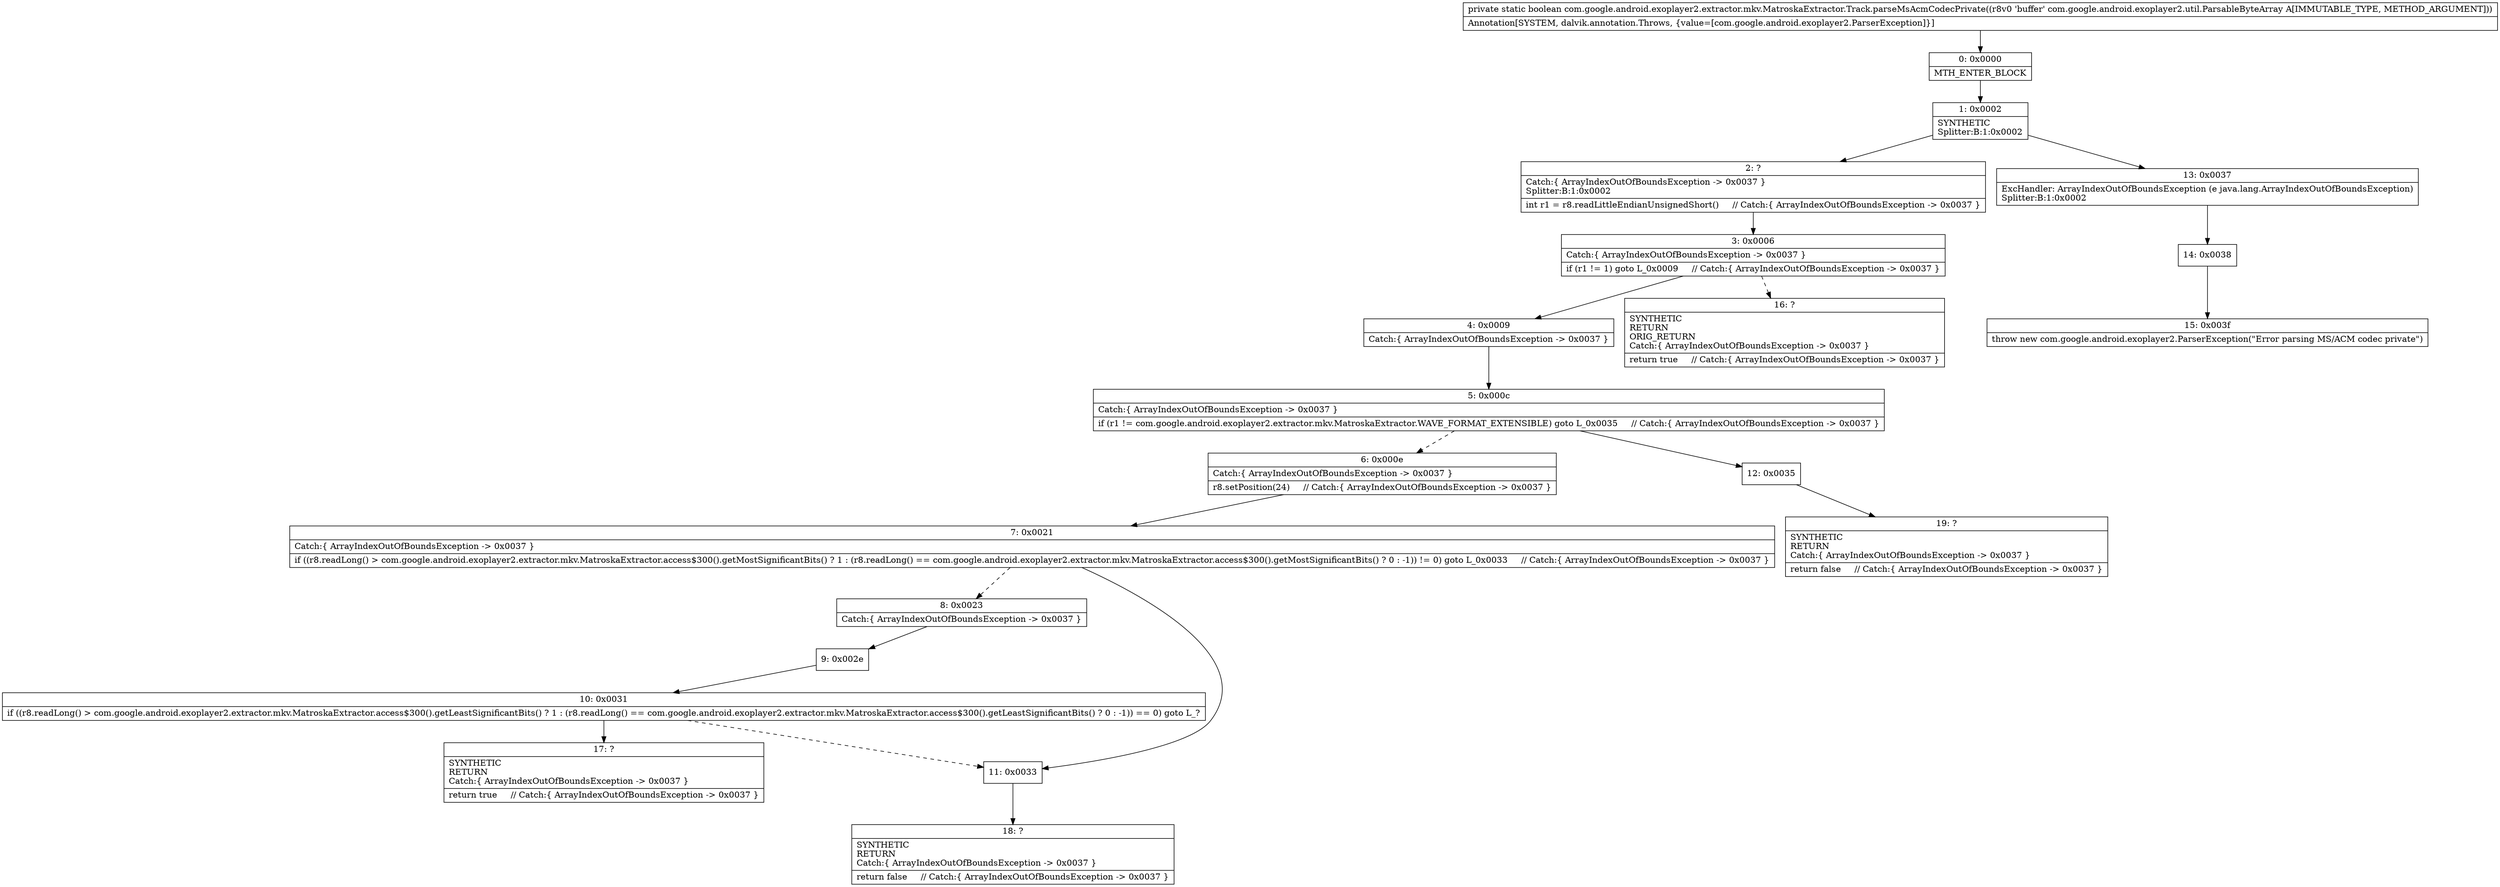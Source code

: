digraph "CFG forcom.google.android.exoplayer2.extractor.mkv.MatroskaExtractor.Track.parseMsAcmCodecPrivate(Lcom\/google\/android\/exoplayer2\/util\/ParsableByteArray;)Z" {
Node_0 [shape=record,label="{0\:\ 0x0000|MTH_ENTER_BLOCK\l}"];
Node_1 [shape=record,label="{1\:\ 0x0002|SYNTHETIC\lSplitter:B:1:0x0002\l}"];
Node_2 [shape=record,label="{2\:\ ?|Catch:\{ ArrayIndexOutOfBoundsException \-\> 0x0037 \}\lSplitter:B:1:0x0002\l|int r1 = r8.readLittleEndianUnsignedShort()     \/\/ Catch:\{ ArrayIndexOutOfBoundsException \-\> 0x0037 \}\l}"];
Node_3 [shape=record,label="{3\:\ 0x0006|Catch:\{ ArrayIndexOutOfBoundsException \-\> 0x0037 \}\l|if (r1 != 1) goto L_0x0009     \/\/ Catch:\{ ArrayIndexOutOfBoundsException \-\> 0x0037 \}\l}"];
Node_4 [shape=record,label="{4\:\ 0x0009|Catch:\{ ArrayIndexOutOfBoundsException \-\> 0x0037 \}\l}"];
Node_5 [shape=record,label="{5\:\ 0x000c|Catch:\{ ArrayIndexOutOfBoundsException \-\> 0x0037 \}\l|if (r1 != com.google.android.exoplayer2.extractor.mkv.MatroskaExtractor.WAVE_FORMAT_EXTENSIBLE) goto L_0x0035     \/\/ Catch:\{ ArrayIndexOutOfBoundsException \-\> 0x0037 \}\l}"];
Node_6 [shape=record,label="{6\:\ 0x000e|Catch:\{ ArrayIndexOutOfBoundsException \-\> 0x0037 \}\l|r8.setPosition(24)     \/\/ Catch:\{ ArrayIndexOutOfBoundsException \-\> 0x0037 \}\l}"];
Node_7 [shape=record,label="{7\:\ 0x0021|Catch:\{ ArrayIndexOutOfBoundsException \-\> 0x0037 \}\l|if ((r8.readLong() \> com.google.android.exoplayer2.extractor.mkv.MatroskaExtractor.access$300().getMostSignificantBits() ? 1 : (r8.readLong() == com.google.android.exoplayer2.extractor.mkv.MatroskaExtractor.access$300().getMostSignificantBits() ? 0 : \-1)) != 0) goto L_0x0033     \/\/ Catch:\{ ArrayIndexOutOfBoundsException \-\> 0x0037 \}\l}"];
Node_8 [shape=record,label="{8\:\ 0x0023|Catch:\{ ArrayIndexOutOfBoundsException \-\> 0x0037 \}\l}"];
Node_9 [shape=record,label="{9\:\ 0x002e}"];
Node_10 [shape=record,label="{10\:\ 0x0031|if ((r8.readLong() \> com.google.android.exoplayer2.extractor.mkv.MatroskaExtractor.access$300().getLeastSignificantBits() ? 1 : (r8.readLong() == com.google.android.exoplayer2.extractor.mkv.MatroskaExtractor.access$300().getLeastSignificantBits() ? 0 : \-1)) == 0) goto L_?\l}"];
Node_11 [shape=record,label="{11\:\ 0x0033}"];
Node_12 [shape=record,label="{12\:\ 0x0035}"];
Node_13 [shape=record,label="{13\:\ 0x0037|ExcHandler: ArrayIndexOutOfBoundsException (e java.lang.ArrayIndexOutOfBoundsException)\lSplitter:B:1:0x0002\l}"];
Node_14 [shape=record,label="{14\:\ 0x0038}"];
Node_15 [shape=record,label="{15\:\ 0x003f|throw new com.google.android.exoplayer2.ParserException(\"Error parsing MS\/ACM codec private\")\l}"];
Node_16 [shape=record,label="{16\:\ ?|SYNTHETIC\lRETURN\lORIG_RETURN\lCatch:\{ ArrayIndexOutOfBoundsException \-\> 0x0037 \}\l|return true     \/\/ Catch:\{ ArrayIndexOutOfBoundsException \-\> 0x0037 \}\l}"];
Node_17 [shape=record,label="{17\:\ ?|SYNTHETIC\lRETURN\lCatch:\{ ArrayIndexOutOfBoundsException \-\> 0x0037 \}\l|return true     \/\/ Catch:\{ ArrayIndexOutOfBoundsException \-\> 0x0037 \}\l}"];
Node_18 [shape=record,label="{18\:\ ?|SYNTHETIC\lRETURN\lCatch:\{ ArrayIndexOutOfBoundsException \-\> 0x0037 \}\l|return false     \/\/ Catch:\{ ArrayIndexOutOfBoundsException \-\> 0x0037 \}\l}"];
Node_19 [shape=record,label="{19\:\ ?|SYNTHETIC\lRETURN\lCatch:\{ ArrayIndexOutOfBoundsException \-\> 0x0037 \}\l|return false     \/\/ Catch:\{ ArrayIndexOutOfBoundsException \-\> 0x0037 \}\l}"];
MethodNode[shape=record,label="{private static boolean com.google.android.exoplayer2.extractor.mkv.MatroskaExtractor.Track.parseMsAcmCodecPrivate((r8v0 'buffer' com.google.android.exoplayer2.util.ParsableByteArray A[IMMUTABLE_TYPE, METHOD_ARGUMENT]))  | Annotation[SYSTEM, dalvik.annotation.Throws, \{value=[com.google.android.exoplayer2.ParserException]\}]\l}"];
MethodNode -> Node_0;
Node_0 -> Node_1;
Node_1 -> Node_2;
Node_1 -> Node_13;
Node_2 -> Node_3;
Node_3 -> Node_4;
Node_3 -> Node_16[style=dashed];
Node_4 -> Node_5;
Node_5 -> Node_6[style=dashed];
Node_5 -> Node_12;
Node_6 -> Node_7;
Node_7 -> Node_8[style=dashed];
Node_7 -> Node_11;
Node_8 -> Node_9;
Node_9 -> Node_10;
Node_10 -> Node_11[style=dashed];
Node_10 -> Node_17;
Node_11 -> Node_18;
Node_12 -> Node_19;
Node_13 -> Node_14;
Node_14 -> Node_15;
}

